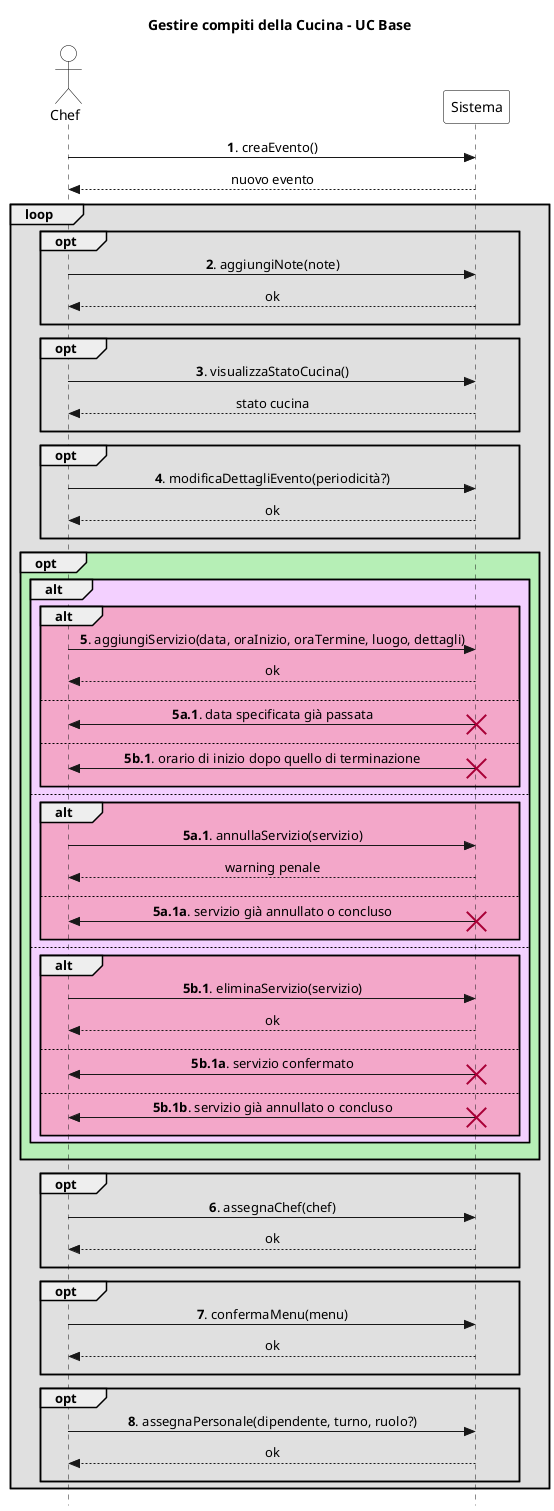 @startuml
skinparam Style strictuml
skinparam SequenceMessageAlign center

skinparam sequence {
    ActorBorderColor Black
    ActorBackgroundColor White
    ParticipantBorderColor Black
    ParticipantBackgroundColor White
}

actor Chef
participant Sistema

title Gestire compiti della Cucina - UC Base

Chef -> Sistema: **1**. creaEvento()
return nuovo evento

loop #e0e0e0
    opt #e0e0e0
        Chef -> Sistema: **2**. aggiungiNote(note)
        return ok
        ||10||
    end

    opt #e0e0e0
        Chef -> Sistema: **3**. visualizzaStatoCucina()
        return stato cucina
        ||10||
    end

    opt #e0e0e0
        Chef -> Sistema: **4**. modificaDettagliEvento(periodicità?)
        return ok
        ||10||
    end

    opt #b6efb6
        alt #f3d0ff
            alt #f3a7c9
                Chef -> Sistema: **5**. aggiungiServizio(data, oraInizio, oraTermine, luogo, dettagli)
                return ok
                ||10||
            else
                Chef <- Sistema: **5a.1**. data specificata già passata
                destroy Sistema
                ||10||
            else
                Chef <- Sistema: **5b.1**. orario di inizio dopo quello di terminazione
                destroy Sistema
                ||10||
            end
        else
            alt #f3a7c9
                Chef -> Sistema: **5a.1**. annullaServizio(servizio)
                return warning penale
                ||10||
            else
                Chef <- Sistema: **5a.1a**. servizio già annullato o concluso
                destroy Sistema
                ||10||
            end
        else
            alt #f3a7c9
                Chef -> Sistema: **5b.1**. eliminaServizio(servizio)
                return ok
                ||10||
            else
                Chef <- Sistema: **5b.1a**. servizio confermato
                destroy Sistema
                ||10||
            else
                Chef <- Sistema: **5b.1b**. servizio già annullato o concluso
                destroy Sistema
                ||10||
            end
        end
        ||10||
    end

    opt #e0e0e0
        Chef -> Sistema: **6**. assegnaChef(chef)
        return ok
        ||10||
    end

    opt #e0e0e0
        Chef -> Sistema: **7**. confermaMenu(menu)
        return ok
        ||10||
    end

    opt #e0e0e0
        Chef -> Sistema: **8**. assegnaPersonale(dipendente, turno, ruolo?)
        return ok
        ||10||
    end
end
@enduml